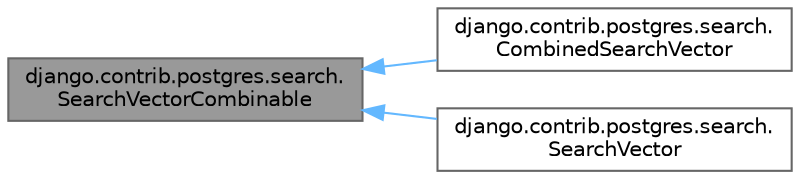 digraph "django.contrib.postgres.search.SearchVectorCombinable"
{
 // LATEX_PDF_SIZE
  bgcolor="transparent";
  edge [fontname=Helvetica,fontsize=10,labelfontname=Helvetica,labelfontsize=10];
  node [fontname=Helvetica,fontsize=10,shape=box,height=0.2,width=0.4];
  rankdir="LR";
  Node1 [id="Node000001",label="django.contrib.postgres.search.\lSearchVectorCombinable",height=0.2,width=0.4,color="gray40", fillcolor="grey60", style="filled", fontcolor="black",tooltip=" "];
  Node1 -> Node2 [id="edge3_Node000001_Node000002",dir="back",color="steelblue1",style="solid",tooltip=" "];
  Node2 [id="Node000002",label="django.contrib.postgres.search.\lCombinedSearchVector",height=0.2,width=0.4,color="gray40", fillcolor="white", style="filled",URL="$classdjango_1_1contrib_1_1postgres_1_1search_1_1CombinedSearchVector.html",tooltip=" "];
  Node1 -> Node3 [id="edge4_Node000001_Node000003",dir="back",color="steelblue1",style="solid",tooltip=" "];
  Node3 [id="Node000003",label="django.contrib.postgres.search.\lSearchVector",height=0.2,width=0.4,color="gray40", fillcolor="white", style="filled",URL="$classdjango_1_1contrib_1_1postgres_1_1search_1_1SearchVector.html",tooltip=" "];
}
